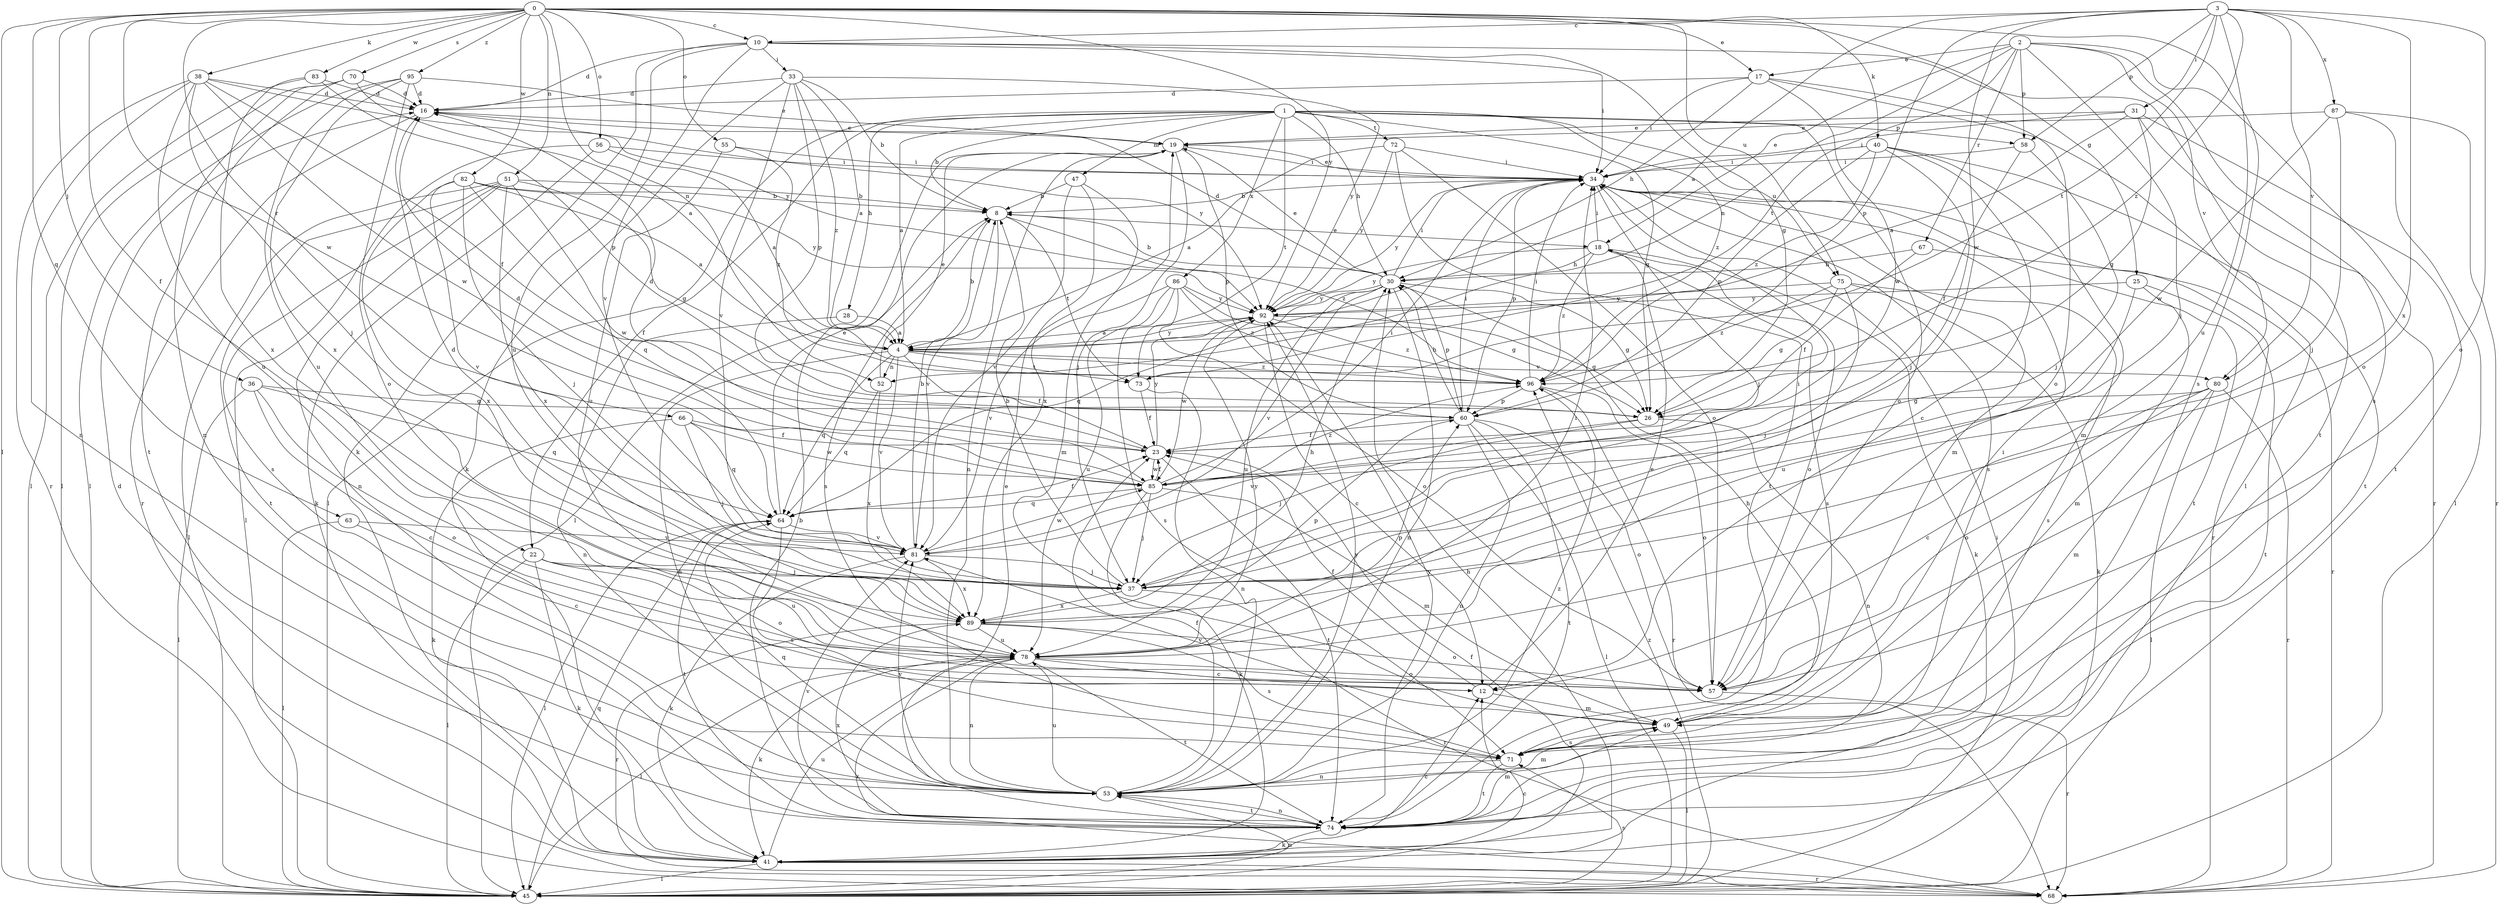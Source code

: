 strict digraph  {
0;
1;
2;
3;
4;
8;
10;
12;
16;
17;
18;
19;
22;
23;
25;
26;
28;
30;
31;
33;
34;
36;
37;
38;
40;
41;
45;
47;
49;
51;
52;
53;
55;
56;
57;
58;
60;
63;
64;
66;
67;
68;
70;
71;
72;
73;
74;
75;
78;
80;
81;
82;
83;
85;
86;
87;
89;
92;
95;
96;
0 -> 10  [label=c];
0 -> 17  [label=e];
0 -> 22  [label=f];
0 -> 25  [label=g];
0 -> 36  [label=j];
0 -> 38  [label=k];
0 -> 40  [label=k];
0 -> 45  [label=l];
0 -> 51  [label=n];
0 -> 52  [label=n];
0 -> 55  [label=o];
0 -> 56  [label=o];
0 -> 63  [label=q];
0 -> 66  [label=r];
0 -> 70  [label=s];
0 -> 71  [label=s];
0 -> 75  [label=u];
0 -> 82  [label=w];
0 -> 83  [label=w];
0 -> 85  [label=w];
0 -> 92  [label=y];
0 -> 95  [label=z];
1 -> 4  [label=a];
1 -> 8  [label=b];
1 -> 22  [label=f];
1 -> 26  [label=g];
1 -> 28  [label=h];
1 -> 30  [label=h];
1 -> 45  [label=l];
1 -> 47  [label=m];
1 -> 57  [label=o];
1 -> 58  [label=p];
1 -> 72  [label=t];
1 -> 73  [label=t];
1 -> 75  [label=u];
1 -> 86  [label=x];
1 -> 96  [label=z];
2 -> 17  [label=e];
2 -> 18  [label=e];
2 -> 37  [label=j];
2 -> 52  [label=n];
2 -> 57  [label=o];
2 -> 58  [label=p];
2 -> 67  [label=r];
2 -> 71  [label=s];
2 -> 73  [label=t];
2 -> 80  [label=v];
3 -> 4  [label=a];
3 -> 10  [label=c];
3 -> 31  [label=i];
3 -> 57  [label=o];
3 -> 58  [label=p];
3 -> 60  [label=p];
3 -> 73  [label=t];
3 -> 78  [label=u];
3 -> 80  [label=v];
3 -> 85  [label=w];
3 -> 87  [label=x];
3 -> 89  [label=x];
3 -> 96  [label=z];
4 -> 8  [label=b];
4 -> 23  [label=f];
4 -> 52  [label=n];
4 -> 53  [label=n];
4 -> 64  [label=q];
4 -> 73  [label=t];
4 -> 80  [label=v];
4 -> 81  [label=v];
4 -> 92  [label=y];
4 -> 96  [label=z];
8 -> 18  [label=e];
8 -> 71  [label=s];
8 -> 73  [label=t];
8 -> 81  [label=v];
8 -> 96  [label=z];
10 -> 16  [label=d];
10 -> 26  [label=g];
10 -> 33  [label=i];
10 -> 34  [label=i];
10 -> 41  [label=k];
10 -> 74  [label=t];
10 -> 78  [label=u];
10 -> 81  [label=v];
12 -> 18  [label=e];
12 -> 23  [label=f];
12 -> 49  [label=m];
16 -> 19  [label=e];
16 -> 68  [label=r];
16 -> 92  [label=y];
17 -> 16  [label=d];
17 -> 30  [label=h];
17 -> 34  [label=i];
17 -> 45  [label=l];
17 -> 57  [label=o];
17 -> 85  [label=w];
18 -> 30  [label=h];
18 -> 34  [label=i];
18 -> 41  [label=k];
18 -> 57  [label=o];
18 -> 71  [label=s];
18 -> 92  [label=y];
18 -> 96  [label=z];
19 -> 34  [label=i];
19 -> 37  [label=j];
19 -> 45  [label=l];
19 -> 53  [label=n];
19 -> 60  [label=p];
22 -> 37  [label=j];
22 -> 41  [label=k];
22 -> 45  [label=l];
22 -> 57  [label=o];
22 -> 78  [label=u];
23 -> 16  [label=d];
23 -> 74  [label=t];
23 -> 85  [label=w];
23 -> 92  [label=y];
25 -> 49  [label=m];
25 -> 74  [label=t];
25 -> 78  [label=u];
25 -> 92  [label=y];
26 -> 37  [label=j];
26 -> 53  [label=n];
26 -> 81  [label=v];
28 -> 4  [label=a];
28 -> 53  [label=n];
30 -> 8  [label=b];
30 -> 16  [label=d];
30 -> 19  [label=e];
30 -> 26  [label=g];
30 -> 34  [label=i];
30 -> 53  [label=n];
30 -> 60  [label=p];
30 -> 64  [label=q];
30 -> 78  [label=u];
30 -> 81  [label=v];
30 -> 92  [label=y];
31 -> 4  [label=a];
31 -> 19  [label=e];
31 -> 26  [label=g];
31 -> 34  [label=i];
31 -> 68  [label=r];
31 -> 74  [label=t];
33 -> 4  [label=a];
33 -> 8  [label=b];
33 -> 16  [label=d];
33 -> 41  [label=k];
33 -> 60  [label=p];
33 -> 81  [label=v];
33 -> 92  [label=y];
33 -> 96  [label=z];
34 -> 8  [label=b];
34 -> 19  [label=e];
34 -> 37  [label=j];
34 -> 49  [label=m];
34 -> 60  [label=p];
34 -> 68  [label=r];
34 -> 71  [label=s];
34 -> 74  [label=t];
34 -> 92  [label=y];
36 -> 12  [label=c];
36 -> 26  [label=g];
36 -> 45  [label=l];
36 -> 57  [label=o];
36 -> 64  [label=q];
37 -> 8  [label=b];
37 -> 16  [label=d];
37 -> 34  [label=i];
37 -> 68  [label=r];
37 -> 89  [label=x];
38 -> 16  [label=d];
38 -> 23  [label=f];
38 -> 37  [label=j];
38 -> 53  [label=n];
38 -> 68  [label=r];
38 -> 78  [label=u];
38 -> 85  [label=w];
38 -> 92  [label=y];
40 -> 12  [label=c];
40 -> 34  [label=i];
40 -> 37  [label=j];
40 -> 49  [label=m];
40 -> 60  [label=p];
40 -> 74  [label=t];
40 -> 96  [label=z];
41 -> 12  [label=c];
41 -> 16  [label=d];
41 -> 23  [label=f];
41 -> 30  [label=h];
41 -> 45  [label=l];
41 -> 68  [label=r];
41 -> 78  [label=u];
45 -> 12  [label=c];
45 -> 34  [label=i];
45 -> 53  [label=n];
45 -> 64  [label=q];
45 -> 71  [label=s];
45 -> 96  [label=z];
47 -> 8  [label=b];
47 -> 49  [label=m];
47 -> 81  [label=v];
47 -> 89  [label=x];
49 -> 30  [label=h];
49 -> 34  [label=i];
49 -> 45  [label=l];
49 -> 71  [label=s];
49 -> 81  [label=v];
51 -> 8  [label=b];
51 -> 26  [label=g];
51 -> 45  [label=l];
51 -> 53  [label=n];
51 -> 71  [label=s];
51 -> 74  [label=t];
51 -> 85  [label=w];
51 -> 89  [label=x];
52 -> 19  [label=e];
52 -> 64  [label=q];
52 -> 89  [label=x];
53 -> 23  [label=f];
53 -> 49  [label=m];
53 -> 64  [label=q];
53 -> 74  [label=t];
53 -> 78  [label=u];
53 -> 81  [label=v];
53 -> 92  [label=y];
53 -> 96  [label=z];
55 -> 34  [label=i];
55 -> 78  [label=u];
55 -> 96  [label=z];
56 -> 4  [label=a];
56 -> 34  [label=i];
56 -> 41  [label=k];
56 -> 45  [label=l];
57 -> 68  [label=r];
58 -> 23  [label=f];
58 -> 34  [label=i];
58 -> 37  [label=j];
60 -> 23  [label=f];
60 -> 30  [label=h];
60 -> 34  [label=i];
60 -> 45  [label=l];
60 -> 53  [label=n];
60 -> 57  [label=o];
60 -> 74  [label=t];
63 -> 12  [label=c];
63 -> 45  [label=l];
63 -> 81  [label=v];
64 -> 19  [label=e];
64 -> 23  [label=f];
64 -> 45  [label=l];
64 -> 71  [label=s];
64 -> 74  [label=t];
64 -> 81  [label=v];
66 -> 23  [label=f];
66 -> 37  [label=j];
66 -> 41  [label=k];
66 -> 64  [label=q];
66 -> 85  [label=w];
67 -> 23  [label=f];
67 -> 30  [label=h];
67 -> 68  [label=r];
70 -> 4  [label=a];
70 -> 16  [label=d];
70 -> 45  [label=l];
70 -> 53  [label=n];
70 -> 74  [label=t];
71 -> 53  [label=n];
71 -> 74  [label=t];
72 -> 4  [label=a];
72 -> 34  [label=i];
72 -> 57  [label=o];
72 -> 74  [label=t];
72 -> 92  [label=y];
73 -> 23  [label=f];
73 -> 53  [label=n];
74 -> 8  [label=b];
74 -> 19  [label=e];
74 -> 41  [label=k];
74 -> 49  [label=m];
74 -> 53  [label=n];
74 -> 81  [label=v];
74 -> 89  [label=x];
74 -> 92  [label=y];
75 -> 26  [label=g];
75 -> 37  [label=j];
75 -> 41  [label=k];
75 -> 71  [label=s];
75 -> 92  [label=y];
75 -> 96  [label=z];
78 -> 12  [label=c];
78 -> 34  [label=i];
78 -> 41  [label=k];
78 -> 45  [label=l];
78 -> 53  [label=n];
78 -> 57  [label=o];
78 -> 60  [label=p];
78 -> 68  [label=r];
78 -> 74  [label=t];
78 -> 92  [label=y];
80 -> 12  [label=c];
80 -> 26  [label=g];
80 -> 45  [label=l];
80 -> 49  [label=m];
80 -> 57  [label=o];
80 -> 68  [label=r];
81 -> 8  [label=b];
81 -> 37  [label=j];
81 -> 41  [label=k];
81 -> 85  [label=w];
81 -> 89  [label=x];
82 -> 4  [label=a];
82 -> 8  [label=b];
82 -> 37  [label=j];
82 -> 64  [label=q];
82 -> 81  [label=v];
82 -> 89  [label=x];
82 -> 92  [label=y];
83 -> 16  [label=d];
83 -> 45  [label=l];
83 -> 60  [label=p];
83 -> 89  [label=x];
85 -> 16  [label=d];
85 -> 23  [label=f];
85 -> 34  [label=i];
85 -> 37  [label=j];
85 -> 41  [label=k];
85 -> 49  [label=m];
85 -> 64  [label=q];
85 -> 96  [label=z];
86 -> 26  [label=g];
86 -> 57  [label=o];
86 -> 71  [label=s];
86 -> 78  [label=u];
86 -> 81  [label=v];
86 -> 92  [label=y];
86 -> 96  [label=z];
87 -> 19  [label=e];
87 -> 37  [label=j];
87 -> 45  [label=l];
87 -> 68  [label=r];
87 -> 85  [label=w];
89 -> 30  [label=h];
89 -> 57  [label=o];
89 -> 60  [label=p];
89 -> 68  [label=r];
89 -> 71  [label=s];
89 -> 78  [label=u];
92 -> 4  [label=a];
92 -> 12  [label=c];
92 -> 26  [label=g];
92 -> 85  [label=w];
92 -> 96  [label=z];
95 -> 16  [label=d];
95 -> 19  [label=e];
95 -> 45  [label=l];
95 -> 57  [label=o];
95 -> 78  [label=u];
95 -> 89  [label=x];
96 -> 34  [label=i];
96 -> 57  [label=o];
96 -> 60  [label=p];
96 -> 68  [label=r];
}
